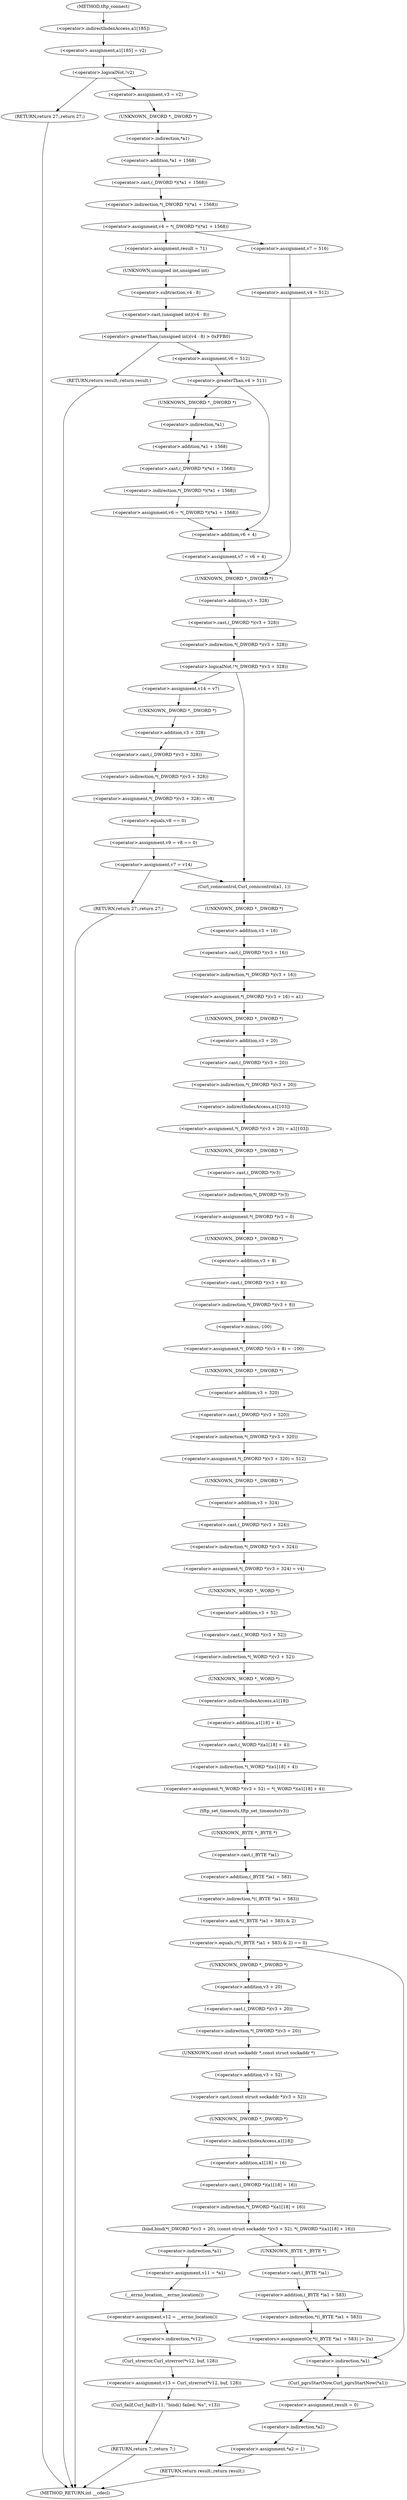 digraph tftp_connect {  
"1000136" [label = "(<operator>.assignment,a1[185] = v2)" ]
"1000137" [label = "(<operator>.indirectIndexAccess,a1[185])" ]
"1000142" [label = "(<operator>.logicalNot,!v2)" ]
"1000144" [label = "(RETURN,return 27;,return 27;)" ]
"1000146" [label = "(<operator>.assignment,v3 = v2)" ]
"1000149" [label = "(<operator>.assignment,v4 = *(_DWORD *)(*a1 + 1568))" ]
"1000151" [label = "(<operator>.indirection,*(_DWORD *)(*a1 + 1568))" ]
"1000152" [label = "(<operator>.cast,(_DWORD *)(*a1 + 1568))" ]
"1000153" [label = "(UNKNOWN,_DWORD *,_DWORD *)" ]
"1000154" [label = "(<operator>.addition,*a1 + 1568)" ]
"1000155" [label = "(<operator>.indirection,*a1)" ]
"1000161" [label = "(<operator>.assignment,result = 71)" ]
"1000165" [label = "(<operator>.greaterThan,(unsigned int)(v4 - 8) > 0xFFB0)" ]
"1000166" [label = "(<operator>.cast,(unsigned int)(v4 - 8))" ]
"1000167" [label = "(UNKNOWN,unsigned int,unsigned int)" ]
"1000168" [label = "(<operator>.subtraction,v4 - 8)" ]
"1000172" [label = "(RETURN,return result;,return result;)" ]
"1000174" [label = "(<operator>.assignment,v6 = 512)" ]
"1000178" [label = "(<operator>.greaterThan,v4 > 511)" ]
"1000181" [label = "(<operator>.assignment,v6 = *(_DWORD *)(*a1 + 1568))" ]
"1000183" [label = "(<operator>.indirection,*(_DWORD *)(*a1 + 1568))" ]
"1000184" [label = "(<operator>.cast,(_DWORD *)(*a1 + 1568))" ]
"1000185" [label = "(UNKNOWN,_DWORD *,_DWORD *)" ]
"1000186" [label = "(<operator>.addition,*a1 + 1568)" ]
"1000187" [label = "(<operator>.indirection,*a1)" ]
"1000190" [label = "(<operator>.assignment,v7 = v6 + 4)" ]
"1000192" [label = "(<operator>.addition,v6 + 4)" ]
"1000197" [label = "(<operator>.assignment,v7 = 516)" ]
"1000200" [label = "(<operator>.assignment,v4 = 512)" ]
"1000204" [label = "(<operator>.logicalNot,!*(_DWORD *)(v3 + 328))" ]
"1000205" [label = "(<operator>.indirection,*(_DWORD *)(v3 + 328))" ]
"1000206" [label = "(<operator>.cast,(_DWORD *)(v3 + 328))" ]
"1000207" [label = "(UNKNOWN,_DWORD *,_DWORD *)" ]
"1000208" [label = "(<operator>.addition,v3 + 328)" ]
"1000212" [label = "(<operator>.assignment,v14 = v7)" ]
"1000218" [label = "(<operator>.assignment,*(_DWORD *)(v3 + 328) = v8)" ]
"1000219" [label = "(<operator>.indirection,*(_DWORD *)(v3 + 328))" ]
"1000220" [label = "(<operator>.cast,(_DWORD *)(v3 + 328))" ]
"1000221" [label = "(UNKNOWN,_DWORD *,_DWORD *)" ]
"1000222" [label = "(<operator>.addition,v3 + 328)" ]
"1000226" [label = "(<operator>.assignment,v9 = v8 == 0)" ]
"1000228" [label = "(<operator>.equals,v8 == 0)" ]
"1000231" [label = "(<operator>.assignment,v7 = v14)" ]
"1000236" [label = "(RETURN,return 27;,return 27;)" ]
"1000239" [label = "(Curl_conncontrol,Curl_conncontrol(a1, 1))" ]
"1000242" [label = "(<operator>.assignment,*(_DWORD *)(v3 + 16) = a1)" ]
"1000243" [label = "(<operator>.indirection,*(_DWORD *)(v3 + 16))" ]
"1000244" [label = "(<operator>.cast,(_DWORD *)(v3 + 16))" ]
"1000245" [label = "(UNKNOWN,_DWORD *,_DWORD *)" ]
"1000246" [label = "(<operator>.addition,v3 + 16)" ]
"1000250" [label = "(<operator>.assignment,*(_DWORD *)(v3 + 20) = a1[103])" ]
"1000251" [label = "(<operator>.indirection,*(_DWORD *)(v3 + 20))" ]
"1000252" [label = "(<operator>.cast,(_DWORD *)(v3 + 20))" ]
"1000253" [label = "(UNKNOWN,_DWORD *,_DWORD *)" ]
"1000254" [label = "(<operator>.addition,v3 + 20)" ]
"1000257" [label = "(<operator>.indirectIndexAccess,a1[103])" ]
"1000260" [label = "(<operator>.assignment,*(_DWORD *)v3 = 0)" ]
"1000261" [label = "(<operator>.indirection,*(_DWORD *)v3)" ]
"1000262" [label = "(<operator>.cast,(_DWORD *)v3)" ]
"1000263" [label = "(UNKNOWN,_DWORD *,_DWORD *)" ]
"1000266" [label = "(<operator>.assignment,*(_DWORD *)(v3 + 8) = -100)" ]
"1000267" [label = "(<operator>.indirection,*(_DWORD *)(v3 + 8))" ]
"1000268" [label = "(<operator>.cast,(_DWORD *)(v3 + 8))" ]
"1000269" [label = "(UNKNOWN,_DWORD *,_DWORD *)" ]
"1000270" [label = "(<operator>.addition,v3 + 8)" ]
"1000273" [label = "(<operator>.minus,-100)" ]
"1000275" [label = "(<operator>.assignment,*(_DWORD *)(v3 + 320) = 512)" ]
"1000276" [label = "(<operator>.indirection,*(_DWORD *)(v3 + 320))" ]
"1000277" [label = "(<operator>.cast,(_DWORD *)(v3 + 320))" ]
"1000278" [label = "(UNKNOWN,_DWORD *,_DWORD *)" ]
"1000279" [label = "(<operator>.addition,v3 + 320)" ]
"1000283" [label = "(<operator>.assignment,*(_DWORD *)(v3 + 324) = v4)" ]
"1000284" [label = "(<operator>.indirection,*(_DWORD *)(v3 + 324))" ]
"1000285" [label = "(<operator>.cast,(_DWORD *)(v3 + 324))" ]
"1000286" [label = "(UNKNOWN,_DWORD *,_DWORD *)" ]
"1000287" [label = "(<operator>.addition,v3 + 324)" ]
"1000291" [label = "(<operator>.assignment,*(_WORD *)(v3 + 52) = *(_WORD *)(a1[18] + 4))" ]
"1000292" [label = "(<operator>.indirection,*(_WORD *)(v3 + 52))" ]
"1000293" [label = "(<operator>.cast,(_WORD *)(v3 + 52))" ]
"1000294" [label = "(UNKNOWN,_WORD *,_WORD *)" ]
"1000295" [label = "(<operator>.addition,v3 + 52)" ]
"1000298" [label = "(<operator>.indirection,*(_WORD *)(a1[18] + 4))" ]
"1000299" [label = "(<operator>.cast,(_WORD *)(a1[18] + 4))" ]
"1000300" [label = "(UNKNOWN,_WORD *,_WORD *)" ]
"1000301" [label = "(<operator>.addition,a1[18] + 4)" ]
"1000302" [label = "(<operator>.indirectIndexAccess,a1[18])" ]
"1000306" [label = "(tftp_set_timeouts,tftp_set_timeouts(v3))" ]
"1000309" [label = "(<operator>.equals,(*((_BYTE *)a1 + 583) & 2) == 0)" ]
"1000310" [label = "(<operator>.and,*((_BYTE *)a1 + 583) & 2)" ]
"1000311" [label = "(<operator>.indirection,*((_BYTE *)a1 + 583))" ]
"1000312" [label = "(<operator>.addition,(_BYTE *)a1 + 583)" ]
"1000313" [label = "(<operator>.cast,(_BYTE *)a1)" ]
"1000314" [label = "(UNKNOWN,_BYTE *,_BYTE *)" ]
"1000321" [label = "(bind,bind(*(_DWORD *)(v3 + 20), (const struct sockaddr *)(v3 + 52), *(_DWORD *)(a1[18] + 16)))" ]
"1000322" [label = "(<operator>.indirection,*(_DWORD *)(v3 + 20))" ]
"1000323" [label = "(<operator>.cast,(_DWORD *)(v3 + 20))" ]
"1000324" [label = "(UNKNOWN,_DWORD *,_DWORD *)" ]
"1000325" [label = "(<operator>.addition,v3 + 20)" ]
"1000328" [label = "(<operator>.cast,(const struct sockaddr *)(v3 + 52))" ]
"1000329" [label = "(UNKNOWN,const struct sockaddr *,const struct sockaddr *)" ]
"1000330" [label = "(<operator>.addition,v3 + 52)" ]
"1000333" [label = "(<operator>.indirection,*(_DWORD *)(a1[18] + 16))" ]
"1000334" [label = "(<operator>.cast,(_DWORD *)(a1[18] + 16))" ]
"1000335" [label = "(UNKNOWN,_DWORD *,_DWORD *)" ]
"1000336" [label = "(<operator>.addition,a1[18] + 16)" ]
"1000337" [label = "(<operator>.indirectIndexAccess,a1[18])" ]
"1000342" [label = "(<operator>.assignment,v11 = *a1)" ]
"1000344" [label = "(<operator>.indirection,*a1)" ]
"1000346" [label = "(<operator>.assignment,v12 = __errno_location())" ]
"1000348" [label = "(__errno_location,__errno_location())" ]
"1000349" [label = "(<operator>.assignment,v13 = Curl_strerror(*v12, buf, 128))" ]
"1000351" [label = "(Curl_strerror,Curl_strerror(*v12, buf, 128))" ]
"1000352" [label = "(<operator>.indirection,*v12)" ]
"1000356" [label = "(Curl_failf,Curl_failf(v11, \"bind() failed; %s\", v13))" ]
"1000360" [label = "(RETURN,return 7;,return 7;)" ]
"1000362" [label = "(<operators>.assignmentOr,*((_BYTE *)a1 + 583) |= 2u)" ]
"1000363" [label = "(<operator>.indirection,*((_BYTE *)a1 + 583))" ]
"1000364" [label = "(<operator>.addition,(_BYTE *)a1 + 583)" ]
"1000365" [label = "(<operator>.cast,(_BYTE *)a1)" ]
"1000366" [label = "(UNKNOWN,_BYTE *,_BYTE *)" ]
"1000370" [label = "(Curl_pgrsStartNow,Curl_pgrsStartNow(*a1))" ]
"1000371" [label = "(<operator>.indirection,*a1)" ]
"1000373" [label = "(<operator>.assignment,result = 0)" ]
"1000376" [label = "(<operator>.assignment,*a2 = 1)" ]
"1000377" [label = "(<operator>.indirection,*a2)" ]
"1000380" [label = "(RETURN,return result;,return result;)" ]
"1000115" [label = "(METHOD,tftp_connect)" ]
"1000382" [label = "(METHOD_RETURN,int __cdecl)" ]
  "1000136" -> "1000142" 
  "1000137" -> "1000136" 
  "1000142" -> "1000144" 
  "1000142" -> "1000146" 
  "1000144" -> "1000382" 
  "1000146" -> "1000153" 
  "1000149" -> "1000161" 
  "1000149" -> "1000197" 
  "1000151" -> "1000149" 
  "1000152" -> "1000151" 
  "1000153" -> "1000155" 
  "1000154" -> "1000152" 
  "1000155" -> "1000154" 
  "1000161" -> "1000167" 
  "1000165" -> "1000172" 
  "1000165" -> "1000174" 
  "1000166" -> "1000165" 
  "1000167" -> "1000168" 
  "1000168" -> "1000166" 
  "1000172" -> "1000382" 
  "1000174" -> "1000178" 
  "1000178" -> "1000185" 
  "1000178" -> "1000192" 
  "1000181" -> "1000192" 
  "1000183" -> "1000181" 
  "1000184" -> "1000183" 
  "1000185" -> "1000187" 
  "1000186" -> "1000184" 
  "1000187" -> "1000186" 
  "1000190" -> "1000207" 
  "1000192" -> "1000190" 
  "1000197" -> "1000200" 
  "1000200" -> "1000207" 
  "1000204" -> "1000212" 
  "1000204" -> "1000239" 
  "1000205" -> "1000204" 
  "1000206" -> "1000205" 
  "1000207" -> "1000208" 
  "1000208" -> "1000206" 
  "1000212" -> "1000221" 
  "1000218" -> "1000228" 
  "1000219" -> "1000218" 
  "1000220" -> "1000219" 
  "1000221" -> "1000222" 
  "1000222" -> "1000220" 
  "1000226" -> "1000231" 
  "1000228" -> "1000226" 
  "1000231" -> "1000236" 
  "1000231" -> "1000239" 
  "1000236" -> "1000382" 
  "1000239" -> "1000245" 
  "1000242" -> "1000253" 
  "1000243" -> "1000242" 
  "1000244" -> "1000243" 
  "1000245" -> "1000246" 
  "1000246" -> "1000244" 
  "1000250" -> "1000263" 
  "1000251" -> "1000257" 
  "1000252" -> "1000251" 
  "1000253" -> "1000254" 
  "1000254" -> "1000252" 
  "1000257" -> "1000250" 
  "1000260" -> "1000269" 
  "1000261" -> "1000260" 
  "1000262" -> "1000261" 
  "1000263" -> "1000262" 
  "1000266" -> "1000278" 
  "1000267" -> "1000273" 
  "1000268" -> "1000267" 
  "1000269" -> "1000270" 
  "1000270" -> "1000268" 
  "1000273" -> "1000266" 
  "1000275" -> "1000286" 
  "1000276" -> "1000275" 
  "1000277" -> "1000276" 
  "1000278" -> "1000279" 
  "1000279" -> "1000277" 
  "1000283" -> "1000294" 
  "1000284" -> "1000283" 
  "1000285" -> "1000284" 
  "1000286" -> "1000287" 
  "1000287" -> "1000285" 
  "1000291" -> "1000306" 
  "1000292" -> "1000300" 
  "1000293" -> "1000292" 
  "1000294" -> "1000295" 
  "1000295" -> "1000293" 
  "1000298" -> "1000291" 
  "1000299" -> "1000298" 
  "1000300" -> "1000302" 
  "1000301" -> "1000299" 
  "1000302" -> "1000301" 
  "1000306" -> "1000314" 
  "1000309" -> "1000324" 
  "1000309" -> "1000371" 
  "1000310" -> "1000309" 
  "1000311" -> "1000310" 
  "1000312" -> "1000311" 
  "1000313" -> "1000312" 
  "1000314" -> "1000313" 
  "1000321" -> "1000366" 
  "1000321" -> "1000344" 
  "1000322" -> "1000329" 
  "1000323" -> "1000322" 
  "1000324" -> "1000325" 
  "1000325" -> "1000323" 
  "1000328" -> "1000335" 
  "1000329" -> "1000330" 
  "1000330" -> "1000328" 
  "1000333" -> "1000321" 
  "1000334" -> "1000333" 
  "1000335" -> "1000337" 
  "1000336" -> "1000334" 
  "1000337" -> "1000336" 
  "1000342" -> "1000348" 
  "1000344" -> "1000342" 
  "1000346" -> "1000352" 
  "1000348" -> "1000346" 
  "1000349" -> "1000356" 
  "1000351" -> "1000349" 
  "1000352" -> "1000351" 
  "1000356" -> "1000360" 
  "1000360" -> "1000382" 
  "1000362" -> "1000371" 
  "1000363" -> "1000362" 
  "1000364" -> "1000363" 
  "1000365" -> "1000364" 
  "1000366" -> "1000365" 
  "1000370" -> "1000373" 
  "1000371" -> "1000370" 
  "1000373" -> "1000377" 
  "1000376" -> "1000380" 
  "1000377" -> "1000376" 
  "1000380" -> "1000382" 
  "1000115" -> "1000137" 
}
